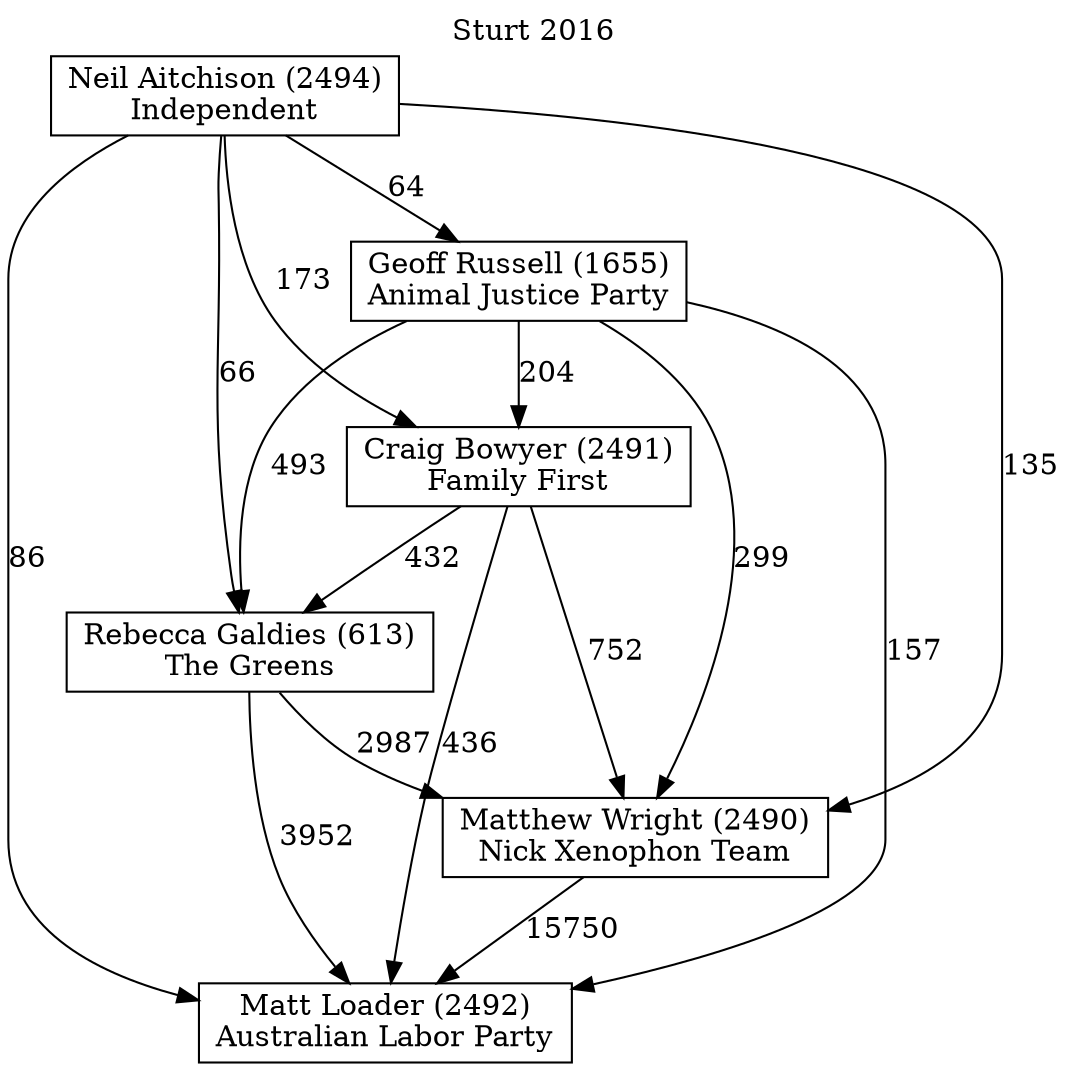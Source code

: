 // House preference flow
digraph "Matt Loader (2492)_Sturt_2016" {
	graph [label="Sturt 2016" labelloc=t mclimit=10]
	node [shape=box]
	"Matt Loader (2492)" [label="Matt Loader (2492)
Australian Labor Party"]
	"Matthew Wright (2490)" [label="Matthew Wright (2490)
Nick Xenophon Team"]
	"Rebecca Galdies (613)" [label="Rebecca Galdies (613)
The Greens"]
	"Craig Bowyer (2491)" [label="Craig Bowyer (2491)
Family First"]
	"Geoff Russell (1655)" [label="Geoff Russell (1655)
Animal Justice Party"]
	"Neil Aitchison (2494)" [label="Neil Aitchison (2494)
Independent"]
	"Matthew Wright (2490)" -> "Matt Loader (2492)" [label=15750]
	"Rebecca Galdies (613)" -> "Matthew Wright (2490)" [label=2987]
	"Craig Bowyer (2491)" -> "Rebecca Galdies (613)" [label=432]
	"Geoff Russell (1655)" -> "Craig Bowyer (2491)" [label=204]
	"Neil Aitchison (2494)" -> "Geoff Russell (1655)" [label=64]
	"Rebecca Galdies (613)" -> "Matt Loader (2492)" [label=3952]
	"Craig Bowyer (2491)" -> "Matt Loader (2492)" [label=436]
	"Geoff Russell (1655)" -> "Matt Loader (2492)" [label=157]
	"Neil Aitchison (2494)" -> "Matt Loader (2492)" [label=86]
	"Neil Aitchison (2494)" -> "Craig Bowyer (2491)" [label=173]
	"Geoff Russell (1655)" -> "Rebecca Galdies (613)" [label=493]
	"Neil Aitchison (2494)" -> "Rebecca Galdies (613)" [label=66]
	"Craig Bowyer (2491)" -> "Matthew Wright (2490)" [label=752]
	"Geoff Russell (1655)" -> "Matthew Wright (2490)" [label=299]
	"Neil Aitchison (2494)" -> "Matthew Wright (2490)" [label=135]
}

